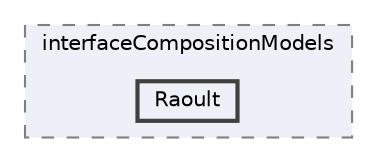 digraph "src/phaseSystemModels/reactingEuler/multiphaseSystem/interfacialCompositionModels/interfaceCompositionModels/Raoult"
{
 // LATEX_PDF_SIZE
  bgcolor="transparent";
  edge [fontname=Helvetica,fontsize=10,labelfontname=Helvetica,labelfontsize=10];
  node [fontname=Helvetica,fontsize=10,shape=box,height=0.2,width=0.4];
  compound=true
  subgraph clusterdir_594b8b94fc993689291485149c9ddb05 {
    graph [ bgcolor="#edf0f7", pencolor="grey50", label="interfaceCompositionModels", fontname=Helvetica,fontsize=10 style="filled,dashed", URL="dir_594b8b94fc993689291485149c9ddb05.html",tooltip=""]
  dir_89d454fb0df8611023fb4edcdca84a6c [label="Raoult", fillcolor="#edf0f7", color="grey25", style="filled,bold", URL="dir_89d454fb0df8611023fb4edcdca84a6c.html",tooltip=""];
  }
}
